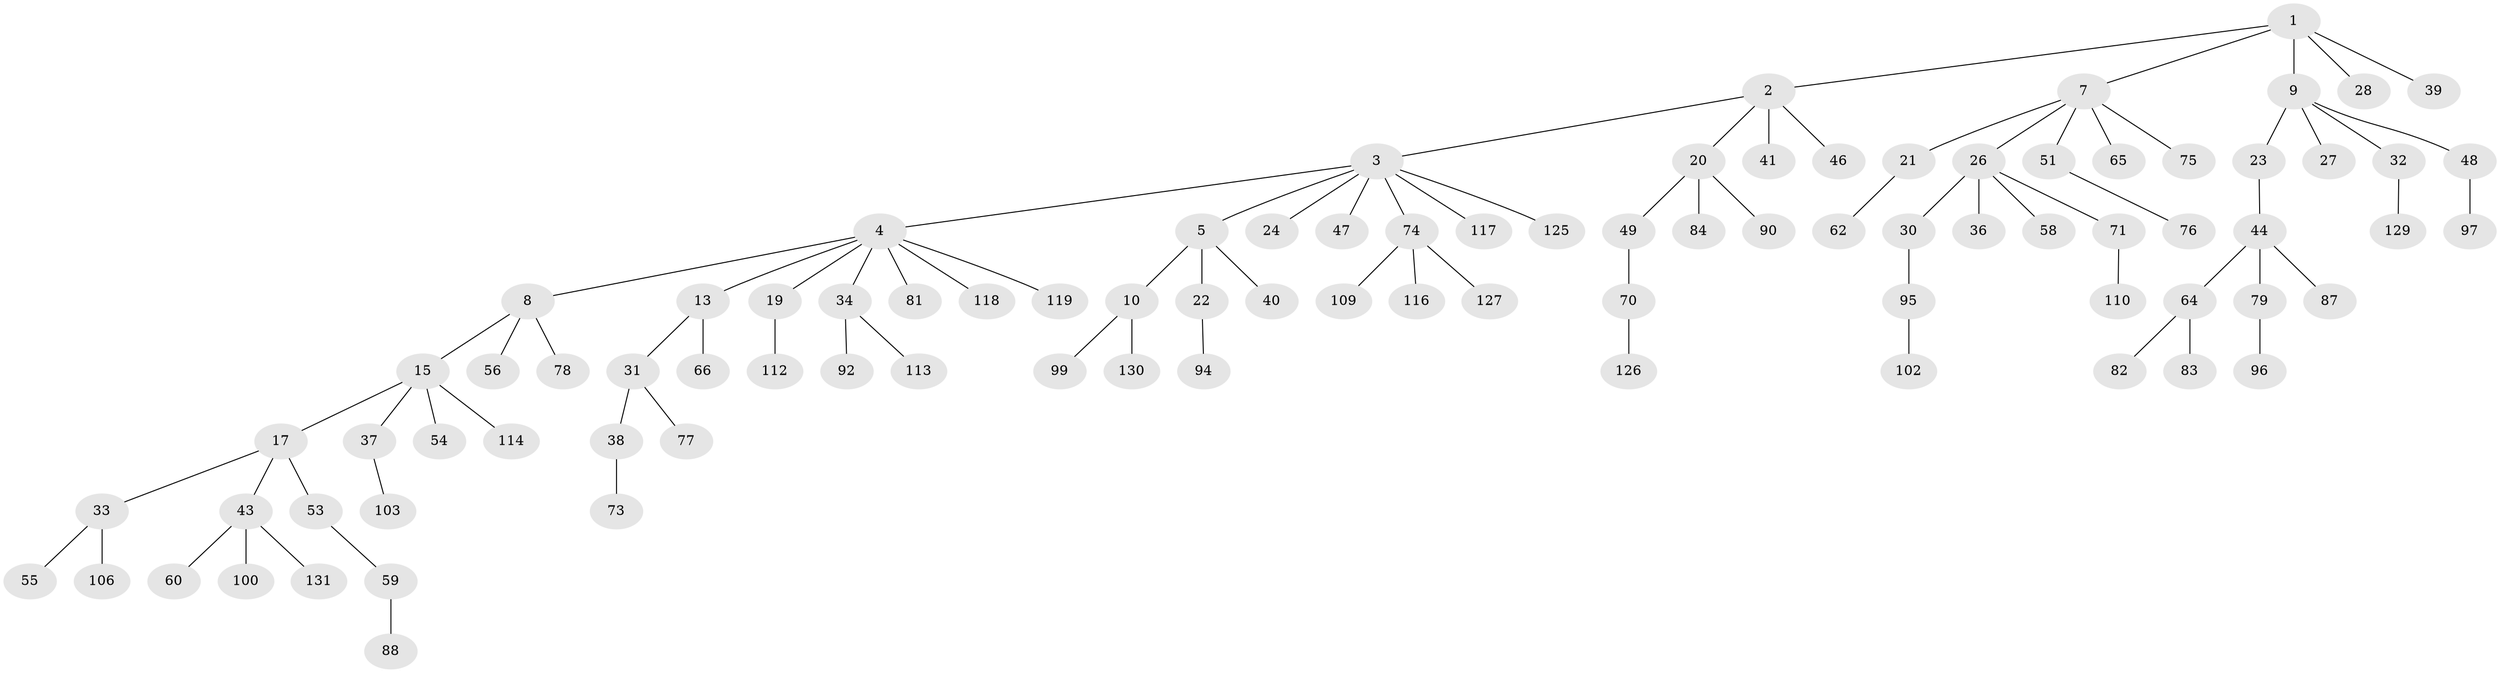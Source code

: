 // Generated by graph-tools (version 1.1) at 2025/52/02/27/25 19:52:11]
// undirected, 91 vertices, 90 edges
graph export_dot {
graph [start="1"]
  node [color=gray90,style=filled];
  1;
  2;
  3 [super="+18"];
  4 [super="+12"];
  5 [super="+6"];
  7 [super="+16"];
  8;
  9 [super="+11"];
  10 [super="+25"];
  13 [super="+14"];
  15 [super="+101"];
  17;
  19 [super="+128"];
  20 [super="+35"];
  21 [super="+111"];
  22 [super="+29"];
  23 [super="+121"];
  24 [super="+115"];
  26 [super="+69"];
  27;
  28;
  30;
  31 [super="+45"];
  32 [super="+124"];
  33 [super="+61"];
  34 [super="+52"];
  36 [super="+80"];
  37;
  38;
  39;
  40;
  41 [super="+42"];
  43 [super="+57"];
  44 [super="+50"];
  46 [super="+93"];
  47;
  48;
  49;
  51 [super="+68"];
  53;
  54 [super="+108"];
  55;
  56;
  58;
  59 [super="+72"];
  60;
  62 [super="+63"];
  64 [super="+67"];
  65;
  66;
  70 [super="+105"];
  71 [super="+107"];
  73;
  74 [super="+85"];
  75;
  76 [super="+89"];
  77;
  78;
  79 [super="+86"];
  81;
  82 [super="+91"];
  83;
  84;
  87;
  88;
  90;
  92 [super="+122"];
  94;
  95 [super="+98"];
  96;
  97;
  99;
  100;
  102;
  103 [super="+104"];
  106;
  109;
  110;
  112;
  113 [super="+120"];
  114;
  116;
  117;
  118;
  119 [super="+123"];
  125;
  126;
  127;
  129;
  130;
  131;
  1 -- 2;
  1 -- 7;
  1 -- 9;
  1 -- 28;
  1 -- 39;
  2 -- 3;
  2 -- 20;
  2 -- 41;
  2 -- 46;
  3 -- 4;
  3 -- 5;
  3 -- 24;
  3 -- 74;
  3 -- 117;
  3 -- 125;
  3 -- 47;
  4 -- 8;
  4 -- 19;
  4 -- 34;
  4 -- 119;
  4 -- 81;
  4 -- 13;
  4 -- 118;
  5 -- 10;
  5 -- 22;
  5 -- 40;
  7 -- 21;
  7 -- 26;
  7 -- 65;
  7 -- 75;
  7 -- 51;
  8 -- 15;
  8 -- 56;
  8 -- 78;
  9 -- 23;
  9 -- 27;
  9 -- 32;
  9 -- 48;
  10 -- 99;
  10 -- 130;
  13 -- 31;
  13 -- 66;
  15 -- 17;
  15 -- 37;
  15 -- 54;
  15 -- 114;
  17 -- 33;
  17 -- 43;
  17 -- 53;
  19 -- 112;
  20 -- 49;
  20 -- 90;
  20 -- 84;
  21 -- 62;
  22 -- 94;
  23 -- 44;
  26 -- 30;
  26 -- 36;
  26 -- 58;
  26 -- 71;
  30 -- 95;
  31 -- 38;
  31 -- 77;
  32 -- 129;
  33 -- 55;
  33 -- 106;
  34 -- 113;
  34 -- 92;
  37 -- 103;
  38 -- 73;
  43 -- 131;
  43 -- 100;
  43 -- 60;
  44 -- 64;
  44 -- 79;
  44 -- 87;
  48 -- 97;
  49 -- 70;
  51 -- 76;
  53 -- 59;
  59 -- 88;
  64 -- 82;
  64 -- 83;
  70 -- 126;
  71 -- 110;
  74 -- 109;
  74 -- 127;
  74 -- 116;
  79 -- 96;
  95 -- 102;
}
